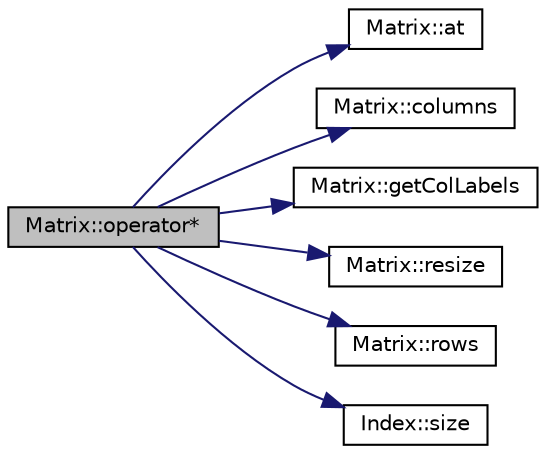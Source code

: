 digraph "Matrix::operator*"
{
 // LATEX_PDF_SIZE
  edge [fontname="Helvetica",fontsize="10",labelfontname="Helvetica",labelfontsize="10"];
  node [fontname="Helvetica",fontsize="10",shape=record];
  rankdir="LR";
  Node1 [label="Matrix::operator*",height=0.2,width=0.4,color="black", fillcolor="grey75", style="filled", fontcolor="black",tooltip=" "];
  Node1 -> Node2 [color="midnightblue",fontsize="10",style="solid",fontname="Helvetica"];
  Node2 [label="Matrix::at",height=0.2,width=0.4,color="black", fillcolor="white", style="filled",URL="$classMatrix.html#aaf3cb9c7f1d0849ad15636eb5553dba1",tooltip=" "];
  Node1 -> Node3 [color="midnightblue",fontsize="10",style="solid",fontname="Helvetica"];
  Node3 [label="Matrix::columns",height=0.2,width=0.4,color="black", fillcolor="white", style="filled",URL="$classMatrix.html#a5c0d89c4a0c86a901cf22234efaa79d0",tooltip=" "];
  Node1 -> Node4 [color="midnightblue",fontsize="10",style="solid",fontname="Helvetica"];
  Node4 [label="Matrix::getColLabels",height=0.2,width=0.4,color="black", fillcolor="white", style="filled",URL="$classMatrix.html#af4d22c2d5e252f24ba6491aedd486fcb",tooltip=" "];
  Node1 -> Node5 [color="midnightblue",fontsize="10",style="solid",fontname="Helvetica"];
  Node5 [label="Matrix::resize",height=0.2,width=0.4,color="black", fillcolor="white", style="filled",URL="$classMatrix.html#a29414ab006f8124c4c24fc78a3c62529",tooltip=" "];
  Node1 -> Node6 [color="midnightblue",fontsize="10",style="solid",fontname="Helvetica"];
  Node6 [label="Matrix::rows",height=0.2,width=0.4,color="black", fillcolor="white", style="filled",URL="$classMatrix.html#a97617f3524bfa47d6ac7daa0eefc1941",tooltip=" "];
  Node1 -> Node7 [color="midnightblue",fontsize="10",style="solid",fontname="Helvetica"];
  Node7 [label="Index::size",height=0.2,width=0.4,color="black", fillcolor="white", style="filled",URL="$classIndex.html#a1d7170f9bdadd16f8db0b0905fdc1323",tooltip="Gets the size of the index."];
}
